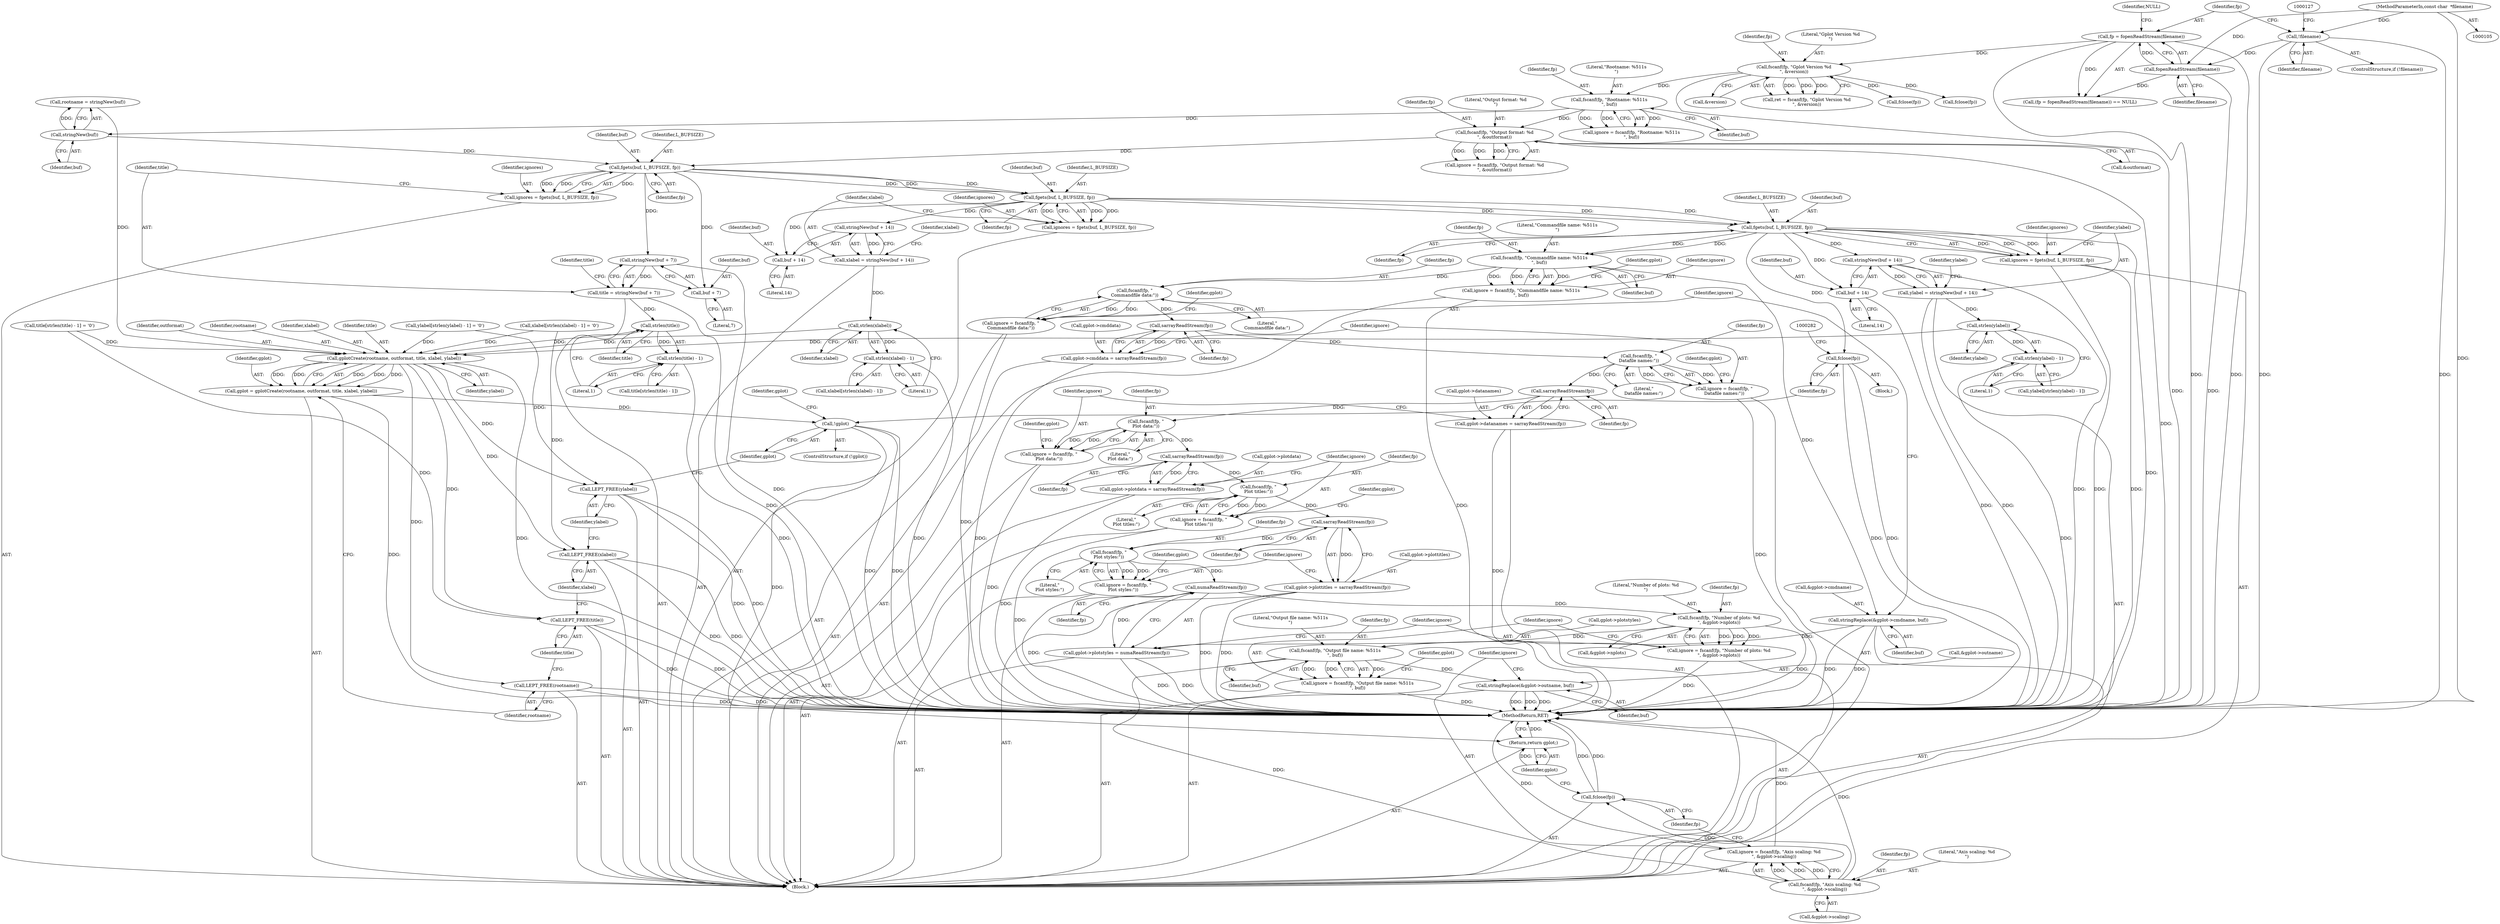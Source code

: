 digraph "0_leptonica_ee301cb2029db8a6289c5295daa42bba7715e99a_4@API" {
"1000200" [label="(Call,fgets(buf, L_BUFSIZE, fp))"];
"1000189" [label="(Call,stringNew(buf))"];
"1000183" [label="(Call,fscanf(fp, \"Rootname: %511s\n\", buf))"];
"1000148" [label="(Call,fscanf(fp, \"Gplot Version %d\n\", &version))"];
"1000134" [label="(Call,fp = fopenReadStream(filename))"];
"1000136" [label="(Call,fopenReadStream(filename))"];
"1000123" [label="(Call,!filename)"];
"1000106" [label="(MethodParameterIn,const char  *filename)"];
"1000193" [label="(Call,fscanf(fp, \"Output format: %d\n\", &outformat))"];
"1000198" [label="(Call,ignores = fgets(buf, L_BUFSIZE, fp))"];
"1000206" [label="(Call,stringNew(buf + 7))"];
"1000204" [label="(Call,title = stringNew(buf + 7))"];
"1000214" [label="(Call,strlen(title))"];
"1000213" [label="(Call,strlen(title) - 1)"];
"1000260" [label="(Call,gplotCreate(rootname, outformat, title, xlabel, ylabel))"];
"1000258" [label="(Call,gplot = gplotCreate(rootname, outformat, title, xlabel, ylabel))"];
"1000275" [label="(Call,!gplot)"];
"1000411" [label="(Return,return gplot;)"];
"1000266" [label="(Call,LEPT_FREE(rootname))"];
"1000268" [label="(Call,LEPT_FREE(title))"];
"1000270" [label="(Call,LEPT_FREE(xlabel))"];
"1000272" [label="(Call,LEPT_FREE(ylabel))"];
"1000207" [label="(Call,buf + 7)"];
"1000220" [label="(Call,fgets(buf, L_BUFSIZE, fp))"];
"1000218" [label="(Call,ignores = fgets(buf, L_BUFSIZE, fp))"];
"1000226" [label="(Call,stringNew(buf + 14))"];
"1000224" [label="(Call,xlabel = stringNew(buf + 14))"];
"1000234" [label="(Call,strlen(xlabel))"];
"1000233" [label="(Call,strlen(xlabel) - 1)"];
"1000227" [label="(Call,buf + 14)"];
"1000240" [label="(Call,fgets(buf, L_BUFSIZE, fp))"];
"1000238" [label="(Call,ignores = fgets(buf, L_BUFSIZE, fp))"];
"1000246" [label="(Call,stringNew(buf + 14))"];
"1000244" [label="(Call,ylabel = stringNew(buf + 14))"];
"1000254" [label="(Call,strlen(ylabel))"];
"1000253" [label="(Call,strlen(ylabel) - 1)"];
"1000247" [label="(Call,buf + 14)"];
"1000278" [label="(Call,fclose(fp))"];
"1000314" [label="(Call,fscanf(fp, \"Commandfile name: %511s\n\", buf))"];
"1000312" [label="(Call,ignore = fscanf(fp, \"Commandfile name: %511s\n\", buf))"];
"1000318" [label="(Call,stringReplace(&gplot->cmdname, buf))"];
"1000390" [label="(Call,fscanf(fp, \"Output file name: %511s\n\", buf))"];
"1000388" [label="(Call,ignore = fscanf(fp, \"Output file name: %511s\n\", buf))"];
"1000394" [label="(Call,stringReplace(&gplot->outname, buf))"];
"1000402" [label="(Call,fscanf(fp, \"Axis scaling: %d\n\", &gplot->scaling))"];
"1000400" [label="(Call,ignore = fscanf(fp, \"Axis scaling: %d\n\", &gplot->scaling))"];
"1000409" [label="(Call,fclose(fp))"];
"1000326" [label="(Call,fscanf(fp, \"\nCommandfile data:\"))"];
"1000324" [label="(Call,ignore = fscanf(fp, \"\nCommandfile data:\"))"];
"1000333" [label="(Call,sarrayReadStream(fp))"];
"1000329" [label="(Call,gplot->cmddata = sarrayReadStream(fp))"];
"1000337" [label="(Call,fscanf(fp, \"\nDatafile names:\"))"];
"1000335" [label="(Call,ignore = fscanf(fp, \"\nDatafile names:\"))"];
"1000344" [label="(Call,sarrayReadStream(fp))"];
"1000340" [label="(Call,gplot->datanames = sarrayReadStream(fp))"];
"1000348" [label="(Call,fscanf(fp, \"\nPlot data:\"))"];
"1000346" [label="(Call,ignore = fscanf(fp, \"\nPlot data:\"))"];
"1000355" [label="(Call,sarrayReadStream(fp))"];
"1000351" [label="(Call,gplot->plotdata = sarrayReadStream(fp))"];
"1000359" [label="(Call,fscanf(fp, \"\nPlot titles:\"))"];
"1000357" [label="(Call,ignore = fscanf(fp, \"\nPlot titles:\"))"];
"1000366" [label="(Call,sarrayReadStream(fp))"];
"1000362" [label="(Call,gplot->plottitles = sarrayReadStream(fp))"];
"1000370" [label="(Call,fscanf(fp, \"\nPlot styles:\"))"];
"1000368" [label="(Call,ignore = fscanf(fp, \"\nPlot styles:\"))"];
"1000377" [label="(Call,numaReadStream(fp))"];
"1000373" [label="(Call,gplot->plotstyles = numaReadStream(fp))"];
"1000381" [label="(Call,fscanf(fp, \"Number of plots: %d\n\", &gplot->nplots))"];
"1000379" [label="(Call,ignore = fscanf(fp, \"Number of plots: %d\n\", &gplot->nplots))"];
"1000242" [label="(Identifier,L_BUFSIZE)"];
"1000326" [label="(Call,fscanf(fp, \"\nCommandfile data:\"))"];
"1000243" [label="(Identifier,fp)"];
"1000349" [label="(Identifier,fp)"];
"1000220" [label="(Call,fgets(buf, L_BUFSIZE, fp))"];
"1000315" [label="(Identifier,fp)"];
"1000258" [label="(Call,gplot = gplotCreate(rootname, outformat, title, xlabel, ylabel))"];
"1000151" [label="(Call,&version)"];
"1000186" [label="(Identifier,buf)"];
"1000314" [label="(Call,fscanf(fp, \"Commandfile name: %511s\n\", buf))"];
"1000273" [label="(Identifier,ylabel)"];
"1000232" [label="(Identifier,xlabel)"];
"1000362" [label="(Call,gplot->plottitles = sarrayReadStream(fp))"];
"1000137" [label="(Identifier,filename)"];
"1000212" [label="(Identifier,title)"];
"1000270" [label="(Call,LEPT_FREE(xlabel))"];
"1000381" [label="(Call,fscanf(fp, \"Number of plots: %d\n\", &gplot->nplots))"];
"1000373" [label="(Call,gplot->plotstyles = numaReadStream(fp))"];
"1000380" [label="(Identifier,ignore)"];
"1000277" [label="(Block,)"];
"1000213" [label="(Call,strlen(title) - 1)"];
"1000210" [label="(Call,title[strlen(title) - 1] = '\0')"];
"1000219" [label="(Identifier,ignores)"];
"1000271" [label="(Identifier,xlabel)"];
"1000290" [label="(Identifier,gplot)"];
"1000390" [label="(Call,fscanf(fp, \"Output file name: %511s\n\", buf))"];
"1000346" [label="(Call,ignore = fscanf(fp, \"\nPlot data:\"))"];
"1000404" [label="(Literal,\"Axis scaling: %d\n\")"];
"1000146" [label="(Call,ret = fscanf(fp, \"Gplot Version %d\n\", &version))"];
"1000124" [label="(Identifier,filename)"];
"1000211" [label="(Call,title[strlen(title) - 1])"];
"1000402" [label="(Call,fscanf(fp, \"Axis scaling: %d\n\", &gplot->scaling))"];
"1000240" [label="(Call,fgets(buf, L_BUFSIZE, fp))"];
"1000410" [label="(Identifier,fp)"];
"1000344" [label="(Call,sarrayReadStream(fp))"];
"1000265" [label="(Identifier,ylabel)"];
"1000228" [label="(Identifier,buf)"];
"1000275" [label="(Call,!gplot)"];
"1000233" [label="(Call,strlen(xlabel) - 1)"];
"1000241" [label="(Identifier,buf)"];
"1000195" [label="(Literal,\"Output format: %d\n\")"];
"1000313" [label="(Identifier,ignore)"];
"1000234" [label="(Call,strlen(xlabel))"];
"1000209" [label="(Literal,7)"];
"1000356" [label="(Identifier,fp)"];
"1000395" [label="(Call,&gplot->outname)"];
"1000328" [label="(Literal,\"\nCommandfile data:\")"];
"1000379" [label="(Call,ignore = fscanf(fp, \"Number of plots: %d\n\", &gplot->nplots))"];
"1000352" [label="(Call,gplot->plotdata)"];
"1000236" [label="(Literal,1)"];
"1000123" [label="(Call,!filename)"];
"1000227" [label="(Call,buf + 14)"];
"1000325" [label="(Identifier,ignore)"];
"1000321" [label="(Identifier,gplot)"];
"1000319" [label="(Call,&gplot->cmdname)"];
"1000247" [label="(Call,buf + 14)"];
"1000401" [label="(Identifier,ignore)"];
"1000334" [label="(Identifier,fp)"];
"1000335" [label="(Call,ignore = fscanf(fp, \"\nDatafile names:\"))"];
"1000367" [label="(Identifier,fp)"];
"1000252" [label="(Identifier,ylabel)"];
"1000256" [label="(Literal,1)"];
"1000331" [label="(Identifier,gplot)"];
"1000371" [label="(Identifier,fp)"];
"1000215" [label="(Identifier,title)"];
"1000206" [label="(Call,stringNew(buf + 7))"];
"1000205" [label="(Identifier,title)"];
"1000248" [label="(Identifier,buf)"];
"1000323" [label="(Identifier,buf)"];
"1000189" [label="(Call,stringNew(buf))"];
"1000251" [label="(Call,ylabel[strlen(ylabel) - 1])"];
"1000340" [label="(Call,gplot->datanames = sarrayReadStream(fp))"];
"1000136" [label="(Call,fopenReadStream(filename))"];
"1000216" [label="(Literal,1)"];
"1000200" [label="(Call,fgets(buf, L_BUFSIZE, fp))"];
"1000264" [label="(Identifier,xlabel)"];
"1000245" [label="(Identifier,ylabel)"];
"1000375" [label="(Identifier,gplot)"];
"1000341" [label="(Call,gplot->datanames)"];
"1000149" [label="(Identifier,fp)"];
"1000244" [label="(Call,ylabel = stringNew(buf + 14))"];
"1000400" [label="(Call,ignore = fscanf(fp, \"Axis scaling: %d\n\", &gplot->scaling))"];
"1000272" [label="(Call,LEPT_FREE(ylabel))"];
"1000383" [label="(Literal,\"Number of plots: %d\n\")"];
"1000263" [label="(Identifier,title)"];
"1000226" [label="(Call,stringNew(buf + 14))"];
"1000260" [label="(Call,gplotCreate(rootname, outformat, title, xlabel, ylabel))"];
"1000231" [label="(Call,xlabel[strlen(xlabel) - 1])"];
"1000361" [label="(Literal,\"\nPlot titles:\")"];
"1000405" [label="(Call,&gplot->scaling)"];
"1000378" [label="(Identifier,fp)"];
"1000351" [label="(Call,gplot->plotdata = sarrayReadStream(fp))"];
"1000318" [label="(Call,stringReplace(&gplot->cmdname, buf))"];
"1000279" [label="(Identifier,fp)"];
"1000348" [label="(Call,fscanf(fp, \"\nPlot data:\"))"];
"1000250" [label="(Call,ylabel[strlen(ylabel) - 1] = '\0')"];
"1000370" [label="(Call,fscanf(fp, \"\nPlot styles:\"))"];
"1000224" [label="(Call,xlabel = stringNew(buf + 14))"];
"1000330" [label="(Call,gplot->cmddata)"];
"1000345" [label="(Identifier,fp)"];
"1000122" [label="(ControlStructure,if (!filename))"];
"1000366" [label="(Call,sarrayReadStream(fp))"];
"1000360" [label="(Identifier,fp)"];
"1000372" [label="(Literal,\"\nPlot styles:\")"];
"1000222" [label="(Identifier,L_BUFSIZE)"];
"1000249" [label="(Literal,14)"];
"1000204" [label="(Call,title = stringNew(buf + 7))"];
"1000190" [label="(Identifier,buf)"];
"1000359" [label="(Call,fscanf(fp, \"\nPlot titles:\"))"];
"1000337" [label="(Call,fscanf(fp, \"\nDatafile names:\"))"];
"1000148" [label="(Call,fscanf(fp, \"Gplot Version %d\n\", &version))"];
"1000230" [label="(Call,xlabel[strlen(xlabel) - 1] = '\0')"];
"1000393" [label="(Identifier,buf)"];
"1000183" [label="(Call,fscanf(fp, \"Rootname: %511s\n\", buf))"];
"1000409" [label="(Call,fclose(fp))"];
"1000133" [label="(Call,(fp = fopenReadStream(filename)) == NULL)"];
"1000107" [label="(Block,)"];
"1000106" [label="(MethodParameterIn,const char  *filename)"];
"1000269" [label="(Identifier,title)"];
"1000329" [label="(Call,gplot->cmddata = sarrayReadStream(fp))"];
"1000253" [label="(Call,strlen(ylabel) - 1)"];
"1000338" [label="(Identifier,fp)"];
"1000347" [label="(Identifier,ignore)"];
"1000268" [label="(Call,LEPT_FREE(title))"];
"1000358" [label="(Identifier,ignore)"];
"1000368" [label="(Call,ignore = fscanf(fp, \"\nPlot styles:\"))"];
"1000134" [label="(Call,fp = fopenReadStream(filename))"];
"1000274" [label="(ControlStructure,if (!gplot))"];
"1000276" [label="(Identifier,gplot)"];
"1000317" [label="(Identifier,buf)"];
"1000150" [label="(Literal,\"Gplot Version %d\n\")"];
"1000394" [label="(Call,stringReplace(&gplot->outname, buf))"];
"1000259" [label="(Identifier,gplot)"];
"1000158" [label="(Call,fclose(fp))"];
"1000208" [label="(Identifier,buf)"];
"1000262" [label="(Identifier,outformat)"];
"1000403" [label="(Identifier,fp)"];
"1000389" [label="(Identifier,ignore)"];
"1000336" [label="(Identifier,ignore)"];
"1000384" [label="(Call,&gplot->nplots)"];
"1000342" [label="(Identifier,gplot)"];
"1000392" [label="(Literal,\"Output file name: %511s\n\")"];
"1000324" [label="(Call,ignore = fscanf(fp, \"\nCommandfile data:\"))"];
"1000364" [label="(Identifier,gplot)"];
"1000254" [label="(Call,strlen(ylabel))"];
"1000369" [label="(Identifier,ignore)"];
"1000278" [label="(Call,fclose(fp))"];
"1000327" [label="(Identifier,fp)"];
"1000388" [label="(Call,ignore = fscanf(fp, \"Output file name: %511s\n\", buf))"];
"1000382" [label="(Identifier,fp)"];
"1000198" [label="(Call,ignores = fgets(buf, L_BUFSIZE, fp))"];
"1000413" [label="(MethodReturn,RET)"];
"1000196" [label="(Call,&outformat)"];
"1000355" [label="(Call,sarrayReadStream(fp))"];
"1000374" [label="(Call,gplot->plotstyles)"];
"1000316" [label="(Literal,\"Commandfile name: %511s\n\")"];
"1000221" [label="(Identifier,buf)"];
"1000267" [label="(Identifier,rootname)"];
"1000246" [label="(Call,stringNew(buf + 14))"];
"1000191" [label="(Call,ignore = fscanf(fp, \"Output format: %d\n\", &outformat))"];
"1000411" [label="(Return,return gplot;)"];
"1000223" [label="(Identifier,fp)"];
"1000194" [label="(Identifier,fp)"];
"1000225" [label="(Identifier,xlabel)"];
"1000184" [label="(Identifier,fp)"];
"1000353" [label="(Identifier,gplot)"];
"1000138" [label="(Identifier,NULL)"];
"1000135" [label="(Identifier,fp)"];
"1000214" [label="(Call,strlen(title))"];
"1000203" [label="(Identifier,fp)"];
"1000312" [label="(Call,ignore = fscanf(fp, \"Commandfile name: %511s\n\", buf))"];
"1000391" [label="(Identifier,fp)"];
"1000229" [label="(Literal,14)"];
"1000266" [label="(Call,LEPT_FREE(rootname))"];
"1000207" [label="(Call,buf + 7)"];
"1000187" [label="(Call,rootname = stringNew(buf))"];
"1000377" [label="(Call,numaReadStream(fp))"];
"1000255" [label="(Identifier,ylabel)"];
"1000235" [label="(Identifier,xlabel)"];
"1000397" [label="(Identifier,gplot)"];
"1000202" [label="(Identifier,L_BUFSIZE)"];
"1000350" [label="(Literal,\"\nPlot data:\")"];
"1000238" [label="(Call,ignores = fgets(buf, L_BUFSIZE, fp))"];
"1000201" [label="(Identifier,buf)"];
"1000399" [label="(Identifier,buf)"];
"1000261" [label="(Identifier,rootname)"];
"1000412" [label="(Identifier,gplot)"];
"1000357" [label="(Call,ignore = fscanf(fp, \"\nPlot titles:\"))"];
"1000218" [label="(Call,ignores = fgets(buf, L_BUFSIZE, fp))"];
"1000333" [label="(Call,sarrayReadStream(fp))"];
"1000339" [label="(Literal,\"\nDatafile names:\")"];
"1000172" [label="(Call,fclose(fp))"];
"1000185" [label="(Literal,\"Rootname: %511s\n\")"];
"1000199" [label="(Identifier,ignores)"];
"1000193" [label="(Call,fscanf(fp, \"Output format: %d\n\", &outformat))"];
"1000363" [label="(Call,gplot->plottitles)"];
"1000239" [label="(Identifier,ignores)"];
"1000181" [label="(Call,ignore = fscanf(fp, \"Rootname: %511s\n\", buf))"];
"1000200" -> "1000198"  [label="AST: "];
"1000200" -> "1000203"  [label="CFG: "];
"1000201" -> "1000200"  [label="AST: "];
"1000202" -> "1000200"  [label="AST: "];
"1000203" -> "1000200"  [label="AST: "];
"1000198" -> "1000200"  [label="CFG: "];
"1000200" -> "1000198"  [label="DDG: "];
"1000200" -> "1000198"  [label="DDG: "];
"1000200" -> "1000198"  [label="DDG: "];
"1000189" -> "1000200"  [label="DDG: "];
"1000193" -> "1000200"  [label="DDG: "];
"1000200" -> "1000206"  [label="DDG: "];
"1000200" -> "1000207"  [label="DDG: "];
"1000200" -> "1000220"  [label="DDG: "];
"1000200" -> "1000220"  [label="DDG: "];
"1000200" -> "1000220"  [label="DDG: "];
"1000189" -> "1000187"  [label="AST: "];
"1000189" -> "1000190"  [label="CFG: "];
"1000190" -> "1000189"  [label="AST: "];
"1000187" -> "1000189"  [label="CFG: "];
"1000189" -> "1000187"  [label="DDG: "];
"1000183" -> "1000189"  [label="DDG: "];
"1000183" -> "1000181"  [label="AST: "];
"1000183" -> "1000186"  [label="CFG: "];
"1000184" -> "1000183"  [label="AST: "];
"1000185" -> "1000183"  [label="AST: "];
"1000186" -> "1000183"  [label="AST: "];
"1000181" -> "1000183"  [label="CFG: "];
"1000183" -> "1000181"  [label="DDG: "];
"1000183" -> "1000181"  [label="DDG: "];
"1000183" -> "1000181"  [label="DDG: "];
"1000148" -> "1000183"  [label="DDG: "];
"1000183" -> "1000193"  [label="DDG: "];
"1000148" -> "1000146"  [label="AST: "];
"1000148" -> "1000151"  [label="CFG: "];
"1000149" -> "1000148"  [label="AST: "];
"1000150" -> "1000148"  [label="AST: "];
"1000151" -> "1000148"  [label="AST: "];
"1000146" -> "1000148"  [label="CFG: "];
"1000148" -> "1000413"  [label="DDG: "];
"1000148" -> "1000146"  [label="DDG: "];
"1000148" -> "1000146"  [label="DDG: "];
"1000148" -> "1000146"  [label="DDG: "];
"1000134" -> "1000148"  [label="DDG: "];
"1000148" -> "1000158"  [label="DDG: "];
"1000148" -> "1000172"  [label="DDG: "];
"1000134" -> "1000133"  [label="AST: "];
"1000134" -> "1000136"  [label="CFG: "];
"1000135" -> "1000134"  [label="AST: "];
"1000136" -> "1000134"  [label="AST: "];
"1000138" -> "1000134"  [label="CFG: "];
"1000134" -> "1000413"  [label="DDG: "];
"1000134" -> "1000413"  [label="DDG: "];
"1000134" -> "1000133"  [label="DDG: "];
"1000136" -> "1000134"  [label="DDG: "];
"1000136" -> "1000137"  [label="CFG: "];
"1000137" -> "1000136"  [label="AST: "];
"1000136" -> "1000413"  [label="DDG: "];
"1000136" -> "1000133"  [label="DDG: "];
"1000123" -> "1000136"  [label="DDG: "];
"1000106" -> "1000136"  [label="DDG: "];
"1000123" -> "1000122"  [label="AST: "];
"1000123" -> "1000124"  [label="CFG: "];
"1000124" -> "1000123"  [label="AST: "];
"1000127" -> "1000123"  [label="CFG: "];
"1000135" -> "1000123"  [label="CFG: "];
"1000123" -> "1000413"  [label="DDG: "];
"1000123" -> "1000413"  [label="DDG: "];
"1000106" -> "1000123"  [label="DDG: "];
"1000106" -> "1000105"  [label="AST: "];
"1000106" -> "1000413"  [label="DDG: "];
"1000193" -> "1000191"  [label="AST: "];
"1000193" -> "1000196"  [label="CFG: "];
"1000194" -> "1000193"  [label="AST: "];
"1000195" -> "1000193"  [label="AST: "];
"1000196" -> "1000193"  [label="AST: "];
"1000191" -> "1000193"  [label="CFG: "];
"1000193" -> "1000413"  [label="DDG: "];
"1000193" -> "1000191"  [label="DDG: "];
"1000193" -> "1000191"  [label="DDG: "];
"1000193" -> "1000191"  [label="DDG: "];
"1000198" -> "1000107"  [label="AST: "];
"1000199" -> "1000198"  [label="AST: "];
"1000205" -> "1000198"  [label="CFG: "];
"1000206" -> "1000204"  [label="AST: "];
"1000206" -> "1000207"  [label="CFG: "];
"1000207" -> "1000206"  [label="AST: "];
"1000204" -> "1000206"  [label="CFG: "];
"1000206" -> "1000413"  [label="DDG: "];
"1000206" -> "1000204"  [label="DDG: "];
"1000204" -> "1000107"  [label="AST: "];
"1000205" -> "1000204"  [label="AST: "];
"1000212" -> "1000204"  [label="CFG: "];
"1000204" -> "1000413"  [label="DDG: "];
"1000204" -> "1000214"  [label="DDG: "];
"1000214" -> "1000213"  [label="AST: "];
"1000214" -> "1000215"  [label="CFG: "];
"1000215" -> "1000214"  [label="AST: "];
"1000216" -> "1000214"  [label="CFG: "];
"1000214" -> "1000213"  [label="DDG: "];
"1000214" -> "1000260"  [label="DDG: "];
"1000213" -> "1000211"  [label="AST: "];
"1000213" -> "1000216"  [label="CFG: "];
"1000216" -> "1000213"  [label="AST: "];
"1000211" -> "1000213"  [label="CFG: "];
"1000213" -> "1000413"  [label="DDG: "];
"1000260" -> "1000258"  [label="AST: "];
"1000260" -> "1000265"  [label="CFG: "];
"1000261" -> "1000260"  [label="AST: "];
"1000262" -> "1000260"  [label="AST: "];
"1000263" -> "1000260"  [label="AST: "];
"1000264" -> "1000260"  [label="AST: "];
"1000265" -> "1000260"  [label="AST: "];
"1000258" -> "1000260"  [label="CFG: "];
"1000260" -> "1000413"  [label="DDG: "];
"1000260" -> "1000258"  [label="DDG: "];
"1000260" -> "1000258"  [label="DDG: "];
"1000260" -> "1000258"  [label="DDG: "];
"1000260" -> "1000258"  [label="DDG: "];
"1000260" -> "1000258"  [label="DDG: "];
"1000187" -> "1000260"  [label="DDG: "];
"1000210" -> "1000260"  [label="DDG: "];
"1000234" -> "1000260"  [label="DDG: "];
"1000230" -> "1000260"  [label="DDG: "];
"1000250" -> "1000260"  [label="DDG: "];
"1000254" -> "1000260"  [label="DDG: "];
"1000260" -> "1000266"  [label="DDG: "];
"1000260" -> "1000268"  [label="DDG: "];
"1000260" -> "1000270"  [label="DDG: "];
"1000260" -> "1000272"  [label="DDG: "];
"1000258" -> "1000107"  [label="AST: "];
"1000259" -> "1000258"  [label="AST: "];
"1000267" -> "1000258"  [label="CFG: "];
"1000258" -> "1000413"  [label="DDG: "];
"1000258" -> "1000275"  [label="DDG: "];
"1000275" -> "1000274"  [label="AST: "];
"1000275" -> "1000276"  [label="CFG: "];
"1000276" -> "1000275"  [label="AST: "];
"1000279" -> "1000275"  [label="CFG: "];
"1000290" -> "1000275"  [label="CFG: "];
"1000275" -> "1000413"  [label="DDG: "];
"1000275" -> "1000413"  [label="DDG: "];
"1000275" -> "1000411"  [label="DDG: "];
"1000411" -> "1000107"  [label="AST: "];
"1000411" -> "1000412"  [label="CFG: "];
"1000412" -> "1000411"  [label="AST: "];
"1000413" -> "1000411"  [label="CFG: "];
"1000411" -> "1000413"  [label="DDG: "];
"1000412" -> "1000411"  [label="DDG: "];
"1000266" -> "1000107"  [label="AST: "];
"1000266" -> "1000267"  [label="CFG: "];
"1000267" -> "1000266"  [label="AST: "];
"1000269" -> "1000266"  [label="CFG: "];
"1000266" -> "1000413"  [label="DDG: "];
"1000266" -> "1000413"  [label="DDG: "];
"1000268" -> "1000107"  [label="AST: "];
"1000268" -> "1000269"  [label="CFG: "];
"1000269" -> "1000268"  [label="AST: "];
"1000271" -> "1000268"  [label="CFG: "];
"1000268" -> "1000413"  [label="DDG: "];
"1000268" -> "1000413"  [label="DDG: "];
"1000210" -> "1000268"  [label="DDG: "];
"1000270" -> "1000107"  [label="AST: "];
"1000270" -> "1000271"  [label="CFG: "];
"1000271" -> "1000270"  [label="AST: "];
"1000273" -> "1000270"  [label="CFG: "];
"1000270" -> "1000413"  [label="DDG: "];
"1000270" -> "1000413"  [label="DDG: "];
"1000230" -> "1000270"  [label="DDG: "];
"1000272" -> "1000107"  [label="AST: "];
"1000272" -> "1000273"  [label="CFG: "];
"1000273" -> "1000272"  [label="AST: "];
"1000276" -> "1000272"  [label="CFG: "];
"1000272" -> "1000413"  [label="DDG: "];
"1000272" -> "1000413"  [label="DDG: "];
"1000250" -> "1000272"  [label="DDG: "];
"1000207" -> "1000209"  [label="CFG: "];
"1000208" -> "1000207"  [label="AST: "];
"1000209" -> "1000207"  [label="AST: "];
"1000220" -> "1000218"  [label="AST: "];
"1000220" -> "1000223"  [label="CFG: "];
"1000221" -> "1000220"  [label="AST: "];
"1000222" -> "1000220"  [label="AST: "];
"1000223" -> "1000220"  [label="AST: "];
"1000218" -> "1000220"  [label="CFG: "];
"1000220" -> "1000218"  [label="DDG: "];
"1000220" -> "1000218"  [label="DDG: "];
"1000220" -> "1000218"  [label="DDG: "];
"1000220" -> "1000226"  [label="DDG: "];
"1000220" -> "1000227"  [label="DDG: "];
"1000220" -> "1000240"  [label="DDG: "];
"1000220" -> "1000240"  [label="DDG: "];
"1000220" -> "1000240"  [label="DDG: "];
"1000218" -> "1000107"  [label="AST: "];
"1000219" -> "1000218"  [label="AST: "];
"1000225" -> "1000218"  [label="CFG: "];
"1000226" -> "1000224"  [label="AST: "];
"1000226" -> "1000227"  [label="CFG: "];
"1000227" -> "1000226"  [label="AST: "];
"1000224" -> "1000226"  [label="CFG: "];
"1000226" -> "1000224"  [label="DDG: "];
"1000224" -> "1000107"  [label="AST: "];
"1000225" -> "1000224"  [label="AST: "];
"1000232" -> "1000224"  [label="CFG: "];
"1000224" -> "1000234"  [label="DDG: "];
"1000234" -> "1000233"  [label="AST: "];
"1000234" -> "1000235"  [label="CFG: "];
"1000235" -> "1000234"  [label="AST: "];
"1000236" -> "1000234"  [label="CFG: "];
"1000234" -> "1000233"  [label="DDG: "];
"1000233" -> "1000231"  [label="AST: "];
"1000233" -> "1000236"  [label="CFG: "];
"1000236" -> "1000233"  [label="AST: "];
"1000231" -> "1000233"  [label="CFG: "];
"1000233" -> "1000413"  [label="DDG: "];
"1000227" -> "1000229"  [label="CFG: "];
"1000228" -> "1000227"  [label="AST: "];
"1000229" -> "1000227"  [label="AST: "];
"1000240" -> "1000238"  [label="AST: "];
"1000240" -> "1000243"  [label="CFG: "];
"1000241" -> "1000240"  [label="AST: "];
"1000242" -> "1000240"  [label="AST: "];
"1000243" -> "1000240"  [label="AST: "];
"1000238" -> "1000240"  [label="CFG: "];
"1000240" -> "1000413"  [label="DDG: "];
"1000240" -> "1000238"  [label="DDG: "];
"1000240" -> "1000238"  [label="DDG: "];
"1000240" -> "1000238"  [label="DDG: "];
"1000240" -> "1000246"  [label="DDG: "];
"1000240" -> "1000247"  [label="DDG: "];
"1000240" -> "1000278"  [label="DDG: "];
"1000240" -> "1000314"  [label="DDG: "];
"1000240" -> "1000314"  [label="DDG: "];
"1000238" -> "1000107"  [label="AST: "];
"1000239" -> "1000238"  [label="AST: "];
"1000245" -> "1000238"  [label="CFG: "];
"1000238" -> "1000413"  [label="DDG: "];
"1000238" -> "1000413"  [label="DDG: "];
"1000246" -> "1000244"  [label="AST: "];
"1000246" -> "1000247"  [label="CFG: "];
"1000247" -> "1000246"  [label="AST: "];
"1000244" -> "1000246"  [label="CFG: "];
"1000246" -> "1000413"  [label="DDG: "];
"1000246" -> "1000244"  [label="DDG: "];
"1000244" -> "1000107"  [label="AST: "];
"1000245" -> "1000244"  [label="AST: "];
"1000252" -> "1000244"  [label="CFG: "];
"1000244" -> "1000413"  [label="DDG: "];
"1000244" -> "1000254"  [label="DDG: "];
"1000254" -> "1000253"  [label="AST: "];
"1000254" -> "1000255"  [label="CFG: "];
"1000255" -> "1000254"  [label="AST: "];
"1000256" -> "1000254"  [label="CFG: "];
"1000254" -> "1000253"  [label="DDG: "];
"1000253" -> "1000251"  [label="AST: "];
"1000253" -> "1000256"  [label="CFG: "];
"1000256" -> "1000253"  [label="AST: "];
"1000251" -> "1000253"  [label="CFG: "];
"1000253" -> "1000413"  [label="DDG: "];
"1000247" -> "1000249"  [label="CFG: "];
"1000248" -> "1000247"  [label="AST: "];
"1000249" -> "1000247"  [label="AST: "];
"1000247" -> "1000413"  [label="DDG: "];
"1000278" -> "1000277"  [label="AST: "];
"1000278" -> "1000279"  [label="CFG: "];
"1000279" -> "1000278"  [label="AST: "];
"1000282" -> "1000278"  [label="CFG: "];
"1000278" -> "1000413"  [label="DDG: "];
"1000278" -> "1000413"  [label="DDG: "];
"1000314" -> "1000312"  [label="AST: "];
"1000314" -> "1000317"  [label="CFG: "];
"1000315" -> "1000314"  [label="AST: "];
"1000316" -> "1000314"  [label="AST: "];
"1000317" -> "1000314"  [label="AST: "];
"1000312" -> "1000314"  [label="CFG: "];
"1000314" -> "1000312"  [label="DDG: "];
"1000314" -> "1000312"  [label="DDG: "];
"1000314" -> "1000312"  [label="DDG: "];
"1000314" -> "1000318"  [label="DDG: "];
"1000314" -> "1000326"  [label="DDG: "];
"1000312" -> "1000107"  [label="AST: "];
"1000313" -> "1000312"  [label="AST: "];
"1000321" -> "1000312"  [label="CFG: "];
"1000312" -> "1000413"  [label="DDG: "];
"1000318" -> "1000107"  [label="AST: "];
"1000318" -> "1000323"  [label="CFG: "];
"1000319" -> "1000318"  [label="AST: "];
"1000323" -> "1000318"  [label="AST: "];
"1000325" -> "1000318"  [label="CFG: "];
"1000318" -> "1000413"  [label="DDG: "];
"1000318" -> "1000413"  [label="DDG: "];
"1000318" -> "1000390"  [label="DDG: "];
"1000390" -> "1000388"  [label="AST: "];
"1000390" -> "1000393"  [label="CFG: "];
"1000391" -> "1000390"  [label="AST: "];
"1000392" -> "1000390"  [label="AST: "];
"1000393" -> "1000390"  [label="AST: "];
"1000388" -> "1000390"  [label="CFG: "];
"1000390" -> "1000388"  [label="DDG: "];
"1000390" -> "1000388"  [label="DDG: "];
"1000390" -> "1000388"  [label="DDG: "];
"1000381" -> "1000390"  [label="DDG: "];
"1000390" -> "1000394"  [label="DDG: "];
"1000390" -> "1000402"  [label="DDG: "];
"1000388" -> "1000107"  [label="AST: "];
"1000389" -> "1000388"  [label="AST: "];
"1000397" -> "1000388"  [label="CFG: "];
"1000388" -> "1000413"  [label="DDG: "];
"1000394" -> "1000107"  [label="AST: "];
"1000394" -> "1000399"  [label="CFG: "];
"1000395" -> "1000394"  [label="AST: "];
"1000399" -> "1000394"  [label="AST: "];
"1000401" -> "1000394"  [label="CFG: "];
"1000394" -> "1000413"  [label="DDG: "];
"1000394" -> "1000413"  [label="DDG: "];
"1000394" -> "1000413"  [label="DDG: "];
"1000402" -> "1000400"  [label="AST: "];
"1000402" -> "1000405"  [label="CFG: "];
"1000403" -> "1000402"  [label="AST: "];
"1000404" -> "1000402"  [label="AST: "];
"1000405" -> "1000402"  [label="AST: "];
"1000400" -> "1000402"  [label="CFG: "];
"1000402" -> "1000413"  [label="DDG: "];
"1000402" -> "1000400"  [label="DDG: "];
"1000402" -> "1000400"  [label="DDG: "];
"1000402" -> "1000400"  [label="DDG: "];
"1000402" -> "1000409"  [label="DDG: "];
"1000400" -> "1000107"  [label="AST: "];
"1000401" -> "1000400"  [label="AST: "];
"1000410" -> "1000400"  [label="CFG: "];
"1000400" -> "1000413"  [label="DDG: "];
"1000400" -> "1000413"  [label="DDG: "];
"1000409" -> "1000107"  [label="AST: "];
"1000409" -> "1000410"  [label="CFG: "];
"1000410" -> "1000409"  [label="AST: "];
"1000412" -> "1000409"  [label="CFG: "];
"1000409" -> "1000413"  [label="DDG: "];
"1000409" -> "1000413"  [label="DDG: "];
"1000326" -> "1000324"  [label="AST: "];
"1000326" -> "1000328"  [label="CFG: "];
"1000327" -> "1000326"  [label="AST: "];
"1000328" -> "1000326"  [label="AST: "];
"1000324" -> "1000326"  [label="CFG: "];
"1000326" -> "1000324"  [label="DDG: "];
"1000326" -> "1000324"  [label="DDG: "];
"1000326" -> "1000333"  [label="DDG: "];
"1000324" -> "1000107"  [label="AST: "];
"1000325" -> "1000324"  [label="AST: "];
"1000331" -> "1000324"  [label="CFG: "];
"1000324" -> "1000413"  [label="DDG: "];
"1000333" -> "1000329"  [label="AST: "];
"1000333" -> "1000334"  [label="CFG: "];
"1000334" -> "1000333"  [label="AST: "];
"1000329" -> "1000333"  [label="CFG: "];
"1000333" -> "1000329"  [label="DDG: "];
"1000333" -> "1000337"  [label="DDG: "];
"1000329" -> "1000107"  [label="AST: "];
"1000330" -> "1000329"  [label="AST: "];
"1000336" -> "1000329"  [label="CFG: "];
"1000329" -> "1000413"  [label="DDG: "];
"1000337" -> "1000335"  [label="AST: "];
"1000337" -> "1000339"  [label="CFG: "];
"1000338" -> "1000337"  [label="AST: "];
"1000339" -> "1000337"  [label="AST: "];
"1000335" -> "1000337"  [label="CFG: "];
"1000337" -> "1000335"  [label="DDG: "];
"1000337" -> "1000335"  [label="DDG: "];
"1000337" -> "1000344"  [label="DDG: "];
"1000335" -> "1000107"  [label="AST: "];
"1000336" -> "1000335"  [label="AST: "];
"1000342" -> "1000335"  [label="CFG: "];
"1000335" -> "1000413"  [label="DDG: "];
"1000344" -> "1000340"  [label="AST: "];
"1000344" -> "1000345"  [label="CFG: "];
"1000345" -> "1000344"  [label="AST: "];
"1000340" -> "1000344"  [label="CFG: "];
"1000344" -> "1000340"  [label="DDG: "];
"1000344" -> "1000348"  [label="DDG: "];
"1000340" -> "1000107"  [label="AST: "];
"1000341" -> "1000340"  [label="AST: "];
"1000347" -> "1000340"  [label="CFG: "];
"1000340" -> "1000413"  [label="DDG: "];
"1000348" -> "1000346"  [label="AST: "];
"1000348" -> "1000350"  [label="CFG: "];
"1000349" -> "1000348"  [label="AST: "];
"1000350" -> "1000348"  [label="AST: "];
"1000346" -> "1000348"  [label="CFG: "];
"1000348" -> "1000346"  [label="DDG: "];
"1000348" -> "1000346"  [label="DDG: "];
"1000348" -> "1000355"  [label="DDG: "];
"1000346" -> "1000107"  [label="AST: "];
"1000347" -> "1000346"  [label="AST: "];
"1000353" -> "1000346"  [label="CFG: "];
"1000346" -> "1000413"  [label="DDG: "];
"1000355" -> "1000351"  [label="AST: "];
"1000355" -> "1000356"  [label="CFG: "];
"1000356" -> "1000355"  [label="AST: "];
"1000351" -> "1000355"  [label="CFG: "];
"1000355" -> "1000351"  [label="DDG: "];
"1000355" -> "1000359"  [label="DDG: "];
"1000351" -> "1000107"  [label="AST: "];
"1000352" -> "1000351"  [label="AST: "];
"1000358" -> "1000351"  [label="CFG: "];
"1000351" -> "1000413"  [label="DDG: "];
"1000359" -> "1000357"  [label="AST: "];
"1000359" -> "1000361"  [label="CFG: "];
"1000360" -> "1000359"  [label="AST: "];
"1000361" -> "1000359"  [label="AST: "];
"1000357" -> "1000359"  [label="CFG: "];
"1000359" -> "1000357"  [label="DDG: "];
"1000359" -> "1000357"  [label="DDG: "];
"1000359" -> "1000366"  [label="DDG: "];
"1000357" -> "1000107"  [label="AST: "];
"1000358" -> "1000357"  [label="AST: "];
"1000364" -> "1000357"  [label="CFG: "];
"1000357" -> "1000413"  [label="DDG: "];
"1000366" -> "1000362"  [label="AST: "];
"1000366" -> "1000367"  [label="CFG: "];
"1000367" -> "1000366"  [label="AST: "];
"1000362" -> "1000366"  [label="CFG: "];
"1000366" -> "1000362"  [label="DDG: "];
"1000366" -> "1000370"  [label="DDG: "];
"1000362" -> "1000107"  [label="AST: "];
"1000363" -> "1000362"  [label="AST: "];
"1000369" -> "1000362"  [label="CFG: "];
"1000362" -> "1000413"  [label="DDG: "];
"1000362" -> "1000413"  [label="DDG: "];
"1000370" -> "1000368"  [label="AST: "];
"1000370" -> "1000372"  [label="CFG: "];
"1000371" -> "1000370"  [label="AST: "];
"1000372" -> "1000370"  [label="AST: "];
"1000368" -> "1000370"  [label="CFG: "];
"1000370" -> "1000368"  [label="DDG: "];
"1000370" -> "1000368"  [label="DDG: "];
"1000370" -> "1000377"  [label="DDG: "];
"1000368" -> "1000107"  [label="AST: "];
"1000369" -> "1000368"  [label="AST: "];
"1000375" -> "1000368"  [label="CFG: "];
"1000368" -> "1000413"  [label="DDG: "];
"1000377" -> "1000373"  [label="AST: "];
"1000377" -> "1000378"  [label="CFG: "];
"1000378" -> "1000377"  [label="AST: "];
"1000373" -> "1000377"  [label="CFG: "];
"1000377" -> "1000373"  [label="DDG: "];
"1000377" -> "1000381"  [label="DDG: "];
"1000373" -> "1000107"  [label="AST: "];
"1000374" -> "1000373"  [label="AST: "];
"1000380" -> "1000373"  [label="CFG: "];
"1000373" -> "1000413"  [label="DDG: "];
"1000373" -> "1000413"  [label="DDG: "];
"1000381" -> "1000379"  [label="AST: "];
"1000381" -> "1000384"  [label="CFG: "];
"1000382" -> "1000381"  [label="AST: "];
"1000383" -> "1000381"  [label="AST: "];
"1000384" -> "1000381"  [label="AST: "];
"1000379" -> "1000381"  [label="CFG: "];
"1000381" -> "1000413"  [label="DDG: "];
"1000381" -> "1000379"  [label="DDG: "];
"1000381" -> "1000379"  [label="DDG: "];
"1000381" -> "1000379"  [label="DDG: "];
"1000379" -> "1000107"  [label="AST: "];
"1000380" -> "1000379"  [label="AST: "];
"1000389" -> "1000379"  [label="CFG: "];
"1000379" -> "1000413"  [label="DDG: "];
}
